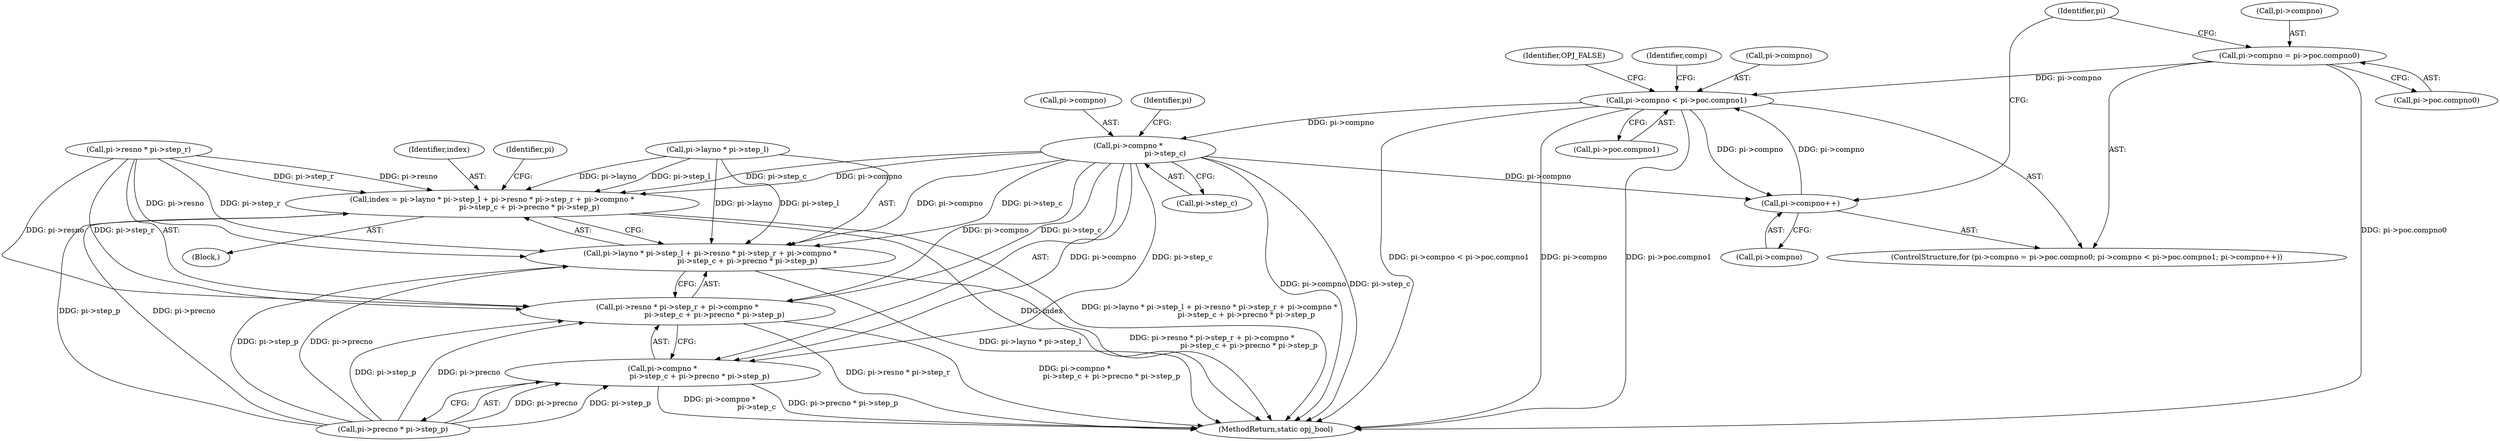 digraph "0_openjpeg_c5bd64ea146162967c29bd2af0cbb845ba3eaaaf@pointer" {
"1000150" [label="(Call,pi->compno < pi->poc.compno1)"];
"1000141" [label="(Call,pi->compno = pi->poc.compno0)"];
"1000159" [label="(Call,pi->compno++)"];
"1000150" [label="(Call,pi->compno < pi->poc.compno1)"];
"1000719" [label="(Call,pi->compno *\n                                pi->step_c)"];
"1000700" [label="(Call,index = pi->layno * pi->step_l + pi->resno * pi->step_r + pi->compno *\n                                pi->step_c + pi->precno * pi->step_p)"];
"1000702" [label="(Call,pi->layno * pi->step_l + pi->resno * pi->step_r + pi->compno *\n                                pi->step_c + pi->precno * pi->step_p)"];
"1000710" [label="(Call,pi->resno * pi->step_r + pi->compno *\n                                pi->step_c + pi->precno * pi->step_p)"];
"1000718" [label="(Call,pi->compno *\n                                pi->step_c + pi->precno * pi->step_p)"];
"1000166" [label="(Identifier,comp)"];
"1000711" [label="(Call,pi->resno * pi->step_r)"];
"1000710" [label="(Call,pi->resno * pi->step_r + pi->compno *\n                                pi->step_c + pi->precno * pi->step_p)"];
"1000737" [label="(Identifier,pi)"];
"1000718" [label="(Call,pi->compno *\n                                pi->step_c + pi->precno * pi->step_p)"];
"1000151" [label="(Call,pi->compno)"];
"1000700" [label="(Call,index = pi->layno * pi->step_l + pi->resno * pi->step_r + pi->compno *\n                                pi->step_c + pi->precno * pi->step_p)"];
"1000752" [label="(Identifier,OPJ_FALSE)"];
"1000141" [label="(Call,pi->compno = pi->poc.compno0)"];
"1000140" [label="(ControlStructure,for (pi->compno = pi->poc.compno0; pi->compno < pi->poc.compno1; pi->compno++))"];
"1000701" [label="(Identifier,index)"];
"1000719" [label="(Call,pi->compno *\n                                pi->step_c)"];
"1000142" [label="(Call,pi->compno)"];
"1000160" [label="(Call,pi->compno)"];
"1000726" [label="(Call,pi->precno * pi->step_p)"];
"1000159" [label="(Call,pi->compno++)"];
"1000699" [label="(Block,)"];
"1000753" [label="(MethodReturn,static opj_bool)"];
"1000723" [label="(Call,pi->step_c)"];
"1000154" [label="(Call,pi->poc.compno1)"];
"1000702" [label="(Call,pi->layno * pi->step_l + pi->resno * pi->step_r + pi->compno *\n                                pi->step_c + pi->precno * pi->step_p)"];
"1000152" [label="(Identifier,pi)"];
"1000145" [label="(Call,pi->poc.compno0)"];
"1000150" [label="(Call,pi->compno < pi->poc.compno1)"];
"1000703" [label="(Call,pi->layno * pi->step_l)"];
"1000728" [label="(Identifier,pi)"];
"1000720" [label="(Call,pi->compno)"];
"1000150" -> "1000140"  [label="AST: "];
"1000150" -> "1000154"  [label="CFG: "];
"1000151" -> "1000150"  [label="AST: "];
"1000154" -> "1000150"  [label="AST: "];
"1000166" -> "1000150"  [label="CFG: "];
"1000752" -> "1000150"  [label="CFG: "];
"1000150" -> "1000753"  [label="DDG: pi->compno"];
"1000150" -> "1000753"  [label="DDG: pi->poc.compno1"];
"1000150" -> "1000753"  [label="DDG: pi->compno < pi->poc.compno1"];
"1000141" -> "1000150"  [label="DDG: pi->compno"];
"1000159" -> "1000150"  [label="DDG: pi->compno"];
"1000150" -> "1000159"  [label="DDG: pi->compno"];
"1000150" -> "1000719"  [label="DDG: pi->compno"];
"1000141" -> "1000140"  [label="AST: "];
"1000141" -> "1000145"  [label="CFG: "];
"1000142" -> "1000141"  [label="AST: "];
"1000145" -> "1000141"  [label="AST: "];
"1000152" -> "1000141"  [label="CFG: "];
"1000141" -> "1000753"  [label="DDG: pi->poc.compno0"];
"1000159" -> "1000140"  [label="AST: "];
"1000159" -> "1000160"  [label="CFG: "];
"1000160" -> "1000159"  [label="AST: "];
"1000152" -> "1000159"  [label="CFG: "];
"1000719" -> "1000159"  [label="DDG: pi->compno"];
"1000719" -> "1000718"  [label="AST: "];
"1000719" -> "1000723"  [label="CFG: "];
"1000720" -> "1000719"  [label="AST: "];
"1000723" -> "1000719"  [label="AST: "];
"1000728" -> "1000719"  [label="CFG: "];
"1000719" -> "1000753"  [label="DDG: pi->compno"];
"1000719" -> "1000753"  [label="DDG: pi->step_c"];
"1000719" -> "1000700"  [label="DDG: pi->compno"];
"1000719" -> "1000700"  [label="DDG: pi->step_c"];
"1000719" -> "1000702"  [label="DDG: pi->compno"];
"1000719" -> "1000702"  [label="DDG: pi->step_c"];
"1000719" -> "1000710"  [label="DDG: pi->compno"];
"1000719" -> "1000710"  [label="DDG: pi->step_c"];
"1000719" -> "1000718"  [label="DDG: pi->compno"];
"1000719" -> "1000718"  [label="DDG: pi->step_c"];
"1000700" -> "1000699"  [label="AST: "];
"1000700" -> "1000702"  [label="CFG: "];
"1000701" -> "1000700"  [label="AST: "];
"1000702" -> "1000700"  [label="AST: "];
"1000737" -> "1000700"  [label="CFG: "];
"1000700" -> "1000753"  [label="DDG: index"];
"1000700" -> "1000753"  [label="DDG: pi->layno * pi->step_l + pi->resno * pi->step_r + pi->compno *\n                                pi->step_c + pi->precno * pi->step_p"];
"1000703" -> "1000700"  [label="DDG: pi->layno"];
"1000703" -> "1000700"  [label="DDG: pi->step_l"];
"1000711" -> "1000700"  [label="DDG: pi->resno"];
"1000711" -> "1000700"  [label="DDG: pi->step_r"];
"1000726" -> "1000700"  [label="DDG: pi->precno"];
"1000726" -> "1000700"  [label="DDG: pi->step_p"];
"1000702" -> "1000710"  [label="CFG: "];
"1000703" -> "1000702"  [label="AST: "];
"1000710" -> "1000702"  [label="AST: "];
"1000702" -> "1000753"  [label="DDG: pi->resno * pi->step_r + pi->compno *\n                                pi->step_c + pi->precno * pi->step_p"];
"1000702" -> "1000753"  [label="DDG: pi->layno * pi->step_l"];
"1000703" -> "1000702"  [label="DDG: pi->layno"];
"1000703" -> "1000702"  [label="DDG: pi->step_l"];
"1000711" -> "1000702"  [label="DDG: pi->resno"];
"1000711" -> "1000702"  [label="DDG: pi->step_r"];
"1000726" -> "1000702"  [label="DDG: pi->precno"];
"1000726" -> "1000702"  [label="DDG: pi->step_p"];
"1000710" -> "1000718"  [label="CFG: "];
"1000711" -> "1000710"  [label="AST: "];
"1000718" -> "1000710"  [label="AST: "];
"1000710" -> "1000753"  [label="DDG: pi->resno * pi->step_r"];
"1000710" -> "1000753"  [label="DDG: pi->compno *\n                                pi->step_c + pi->precno * pi->step_p"];
"1000711" -> "1000710"  [label="DDG: pi->resno"];
"1000711" -> "1000710"  [label="DDG: pi->step_r"];
"1000726" -> "1000710"  [label="DDG: pi->precno"];
"1000726" -> "1000710"  [label="DDG: pi->step_p"];
"1000718" -> "1000726"  [label="CFG: "];
"1000726" -> "1000718"  [label="AST: "];
"1000718" -> "1000753"  [label="DDG: pi->compno *\n                                pi->step_c"];
"1000718" -> "1000753"  [label="DDG: pi->precno * pi->step_p"];
"1000726" -> "1000718"  [label="DDG: pi->precno"];
"1000726" -> "1000718"  [label="DDG: pi->step_p"];
}
